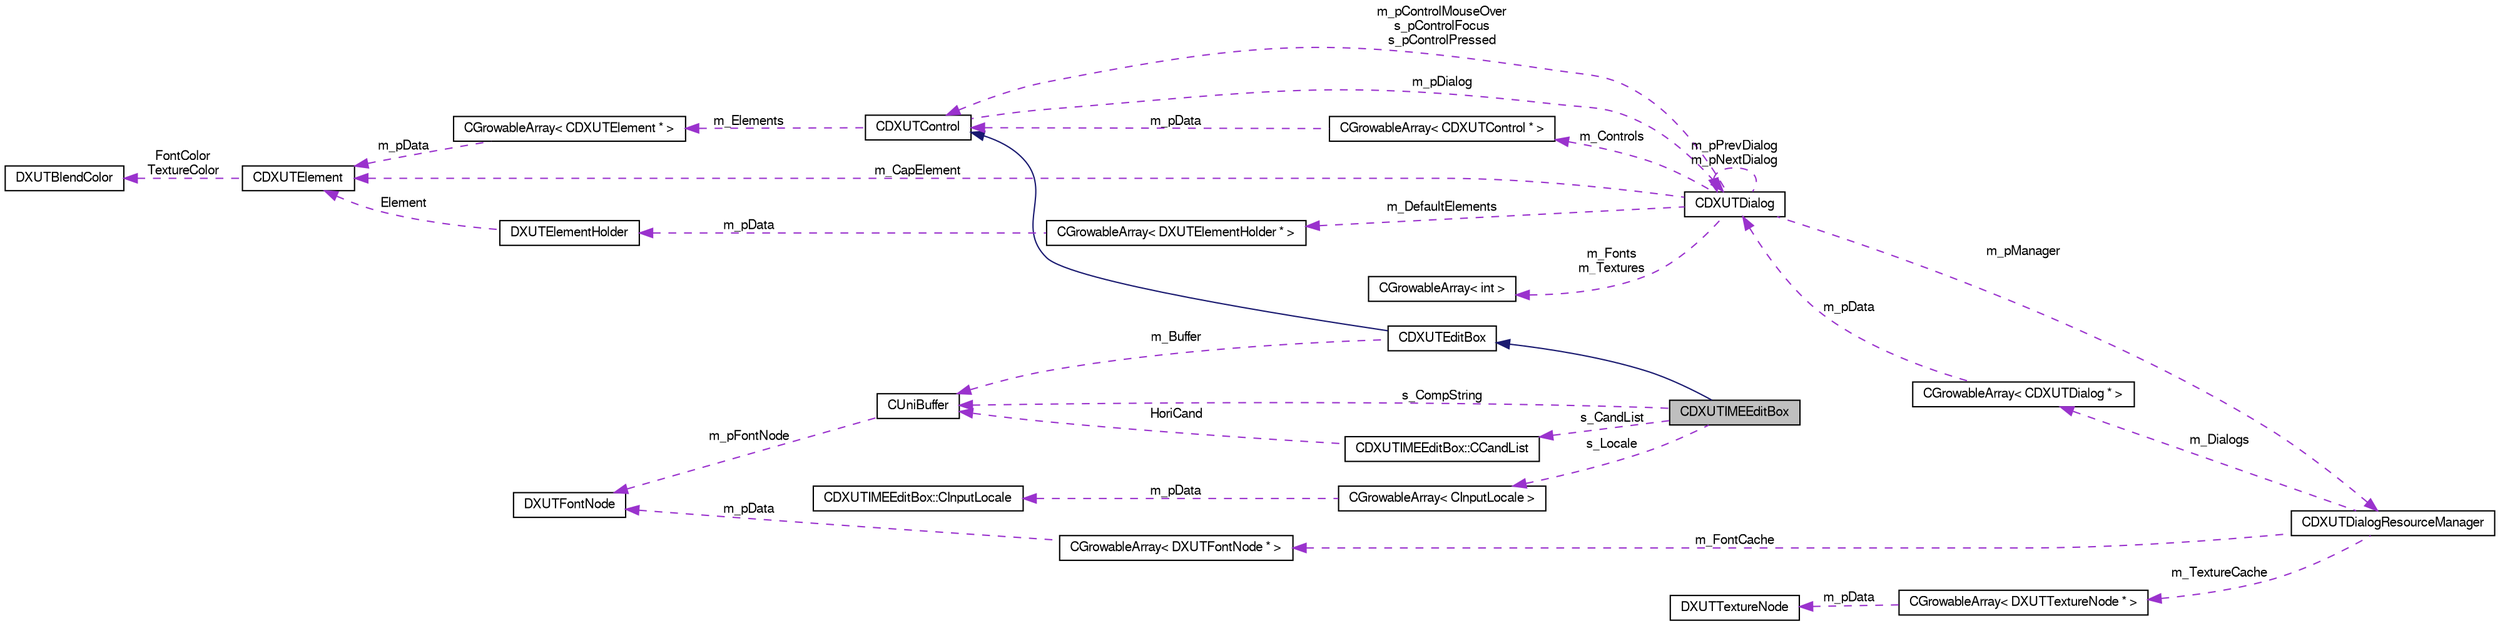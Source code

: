 digraph G
{
  edge [fontname="FreeSans",fontsize="10",labelfontname="FreeSans",labelfontsize="10"];
  node [fontname="FreeSans",fontsize="10",shape=record];
  rankdir=LR;
  Node1 [label="CDXUTIMEEditBox",height=0.2,width=0.4,color="black", fillcolor="grey75", style="filled" fontcolor="black"];
  Node2 -> Node1 [dir=back,color="midnightblue",fontsize="10",style="solid",fontname="FreeSans"];
  Node2 [label="CDXUTEditBox",height=0.2,width=0.4,color="black", fillcolor="white", style="filled",URL="$class_c_d_x_u_t_edit_box.html"];
  Node3 -> Node2 [dir=back,color="midnightblue",fontsize="10",style="solid",fontname="FreeSans"];
  Node3 [label="CDXUTControl",height=0.2,width=0.4,color="black", fillcolor="white", style="filled",URL="$class_c_d_x_u_t_control.html"];
  Node4 -> Node3 [dir=back,color="darkorchid3",fontsize="10",style="dashed",label="m_Elements",fontname="FreeSans"];
  Node4 [label="CGrowableArray\< CDXUTElement * \>",height=0.2,width=0.4,color="black", fillcolor="white", style="filled",URL="$class_c_growable_array.html"];
  Node5 -> Node4 [dir=back,color="darkorchid3",fontsize="10",style="dashed",label="m_pData",fontname="FreeSans"];
  Node5 [label="CDXUTElement",height=0.2,width=0.4,color="black", fillcolor="white", style="filled",URL="$class_c_d_x_u_t_element.html"];
  Node6 -> Node5 [dir=back,color="darkorchid3",fontsize="10",style="dashed",label="FontColor\nTextureColor",fontname="FreeSans"];
  Node6 [label="DXUTBlendColor",height=0.2,width=0.4,color="black", fillcolor="white", style="filled",URL="$struct_d_x_u_t_blend_color.html"];
  Node7 -> Node3 [dir=back,color="darkorchid3",fontsize="10",style="dashed",label="m_pDialog",fontname="FreeSans"];
  Node7 [label="CDXUTDialog",height=0.2,width=0.4,color="black", fillcolor="white", style="filled",URL="$class_c_d_x_u_t_dialog.html"];
  Node8 -> Node7 [dir=back,color="darkorchid3",fontsize="10",style="dashed",label="m_Fonts\nm_Textures",fontname="FreeSans"];
  Node8 [label="CGrowableArray\< int \>",height=0.2,width=0.4,color="black", fillcolor="white", style="filled",URL="$class_c_growable_array.html"];
  Node9 -> Node7 [dir=back,color="darkorchid3",fontsize="10",style="dashed",label="m_Controls",fontname="FreeSans"];
  Node9 [label="CGrowableArray\< CDXUTControl * \>",height=0.2,width=0.4,color="black", fillcolor="white", style="filled",URL="$class_c_growable_array.html"];
  Node3 -> Node9 [dir=back,color="darkorchid3",fontsize="10",style="dashed",label="m_pData",fontname="FreeSans"];
  Node3 -> Node7 [dir=back,color="darkorchid3",fontsize="10",style="dashed",label="m_pControlMouseOver\ns_pControlFocus\ns_pControlPressed",fontname="FreeSans"];
  Node10 -> Node7 [dir=back,color="darkorchid3",fontsize="10",style="dashed",label="m_pManager",fontname="FreeSans"];
  Node10 [label="CDXUTDialogResourceManager",height=0.2,width=0.4,color="black", fillcolor="white", style="filled",URL="$class_c_d_x_u_t_dialog_resource_manager.html"];
  Node11 -> Node10 [dir=back,color="darkorchid3",fontsize="10",style="dashed",label="m_Dialogs",fontname="FreeSans"];
  Node11 [label="CGrowableArray\< CDXUTDialog * \>",height=0.2,width=0.4,color="black", fillcolor="white", style="filled",URL="$class_c_growable_array.html"];
  Node7 -> Node11 [dir=back,color="darkorchid3",fontsize="10",style="dashed",label="m_pData",fontname="FreeSans"];
  Node12 -> Node10 [dir=back,color="darkorchid3",fontsize="10",style="dashed",label="m_FontCache",fontname="FreeSans"];
  Node12 [label="CGrowableArray\< DXUTFontNode * \>",height=0.2,width=0.4,color="black", fillcolor="white", style="filled",URL="$class_c_growable_array.html"];
  Node13 -> Node12 [dir=back,color="darkorchid3",fontsize="10",style="dashed",label="m_pData",fontname="FreeSans"];
  Node13 [label="DXUTFontNode",height=0.2,width=0.4,color="black", fillcolor="white", style="filled",URL="$struct_d_x_u_t_font_node.html"];
  Node14 -> Node10 [dir=back,color="darkorchid3",fontsize="10",style="dashed",label="m_TextureCache",fontname="FreeSans"];
  Node14 [label="CGrowableArray\< DXUTTextureNode * \>",height=0.2,width=0.4,color="black", fillcolor="white", style="filled",URL="$class_c_growable_array.html"];
  Node15 -> Node14 [dir=back,color="darkorchid3",fontsize="10",style="dashed",label="m_pData",fontname="FreeSans"];
  Node15 [label="DXUTTextureNode",height=0.2,width=0.4,color="black", fillcolor="white", style="filled",URL="$struct_d_x_u_t_texture_node.html"];
  Node7 -> Node7 [dir=back,color="darkorchid3",fontsize="10",style="dashed",label="m_pPrevDialog\nm_pNextDialog",fontname="FreeSans"];
  Node5 -> Node7 [dir=back,color="darkorchid3",fontsize="10",style="dashed",label="m_CapElement",fontname="FreeSans"];
  Node16 -> Node7 [dir=back,color="darkorchid3",fontsize="10",style="dashed",label="m_DefaultElements",fontname="FreeSans"];
  Node16 [label="CGrowableArray\< DXUTElementHolder * \>",height=0.2,width=0.4,color="black", fillcolor="white", style="filled",URL="$class_c_growable_array.html"];
  Node17 -> Node16 [dir=back,color="darkorchid3",fontsize="10",style="dashed",label="m_pData",fontname="FreeSans"];
  Node17 [label="DXUTElementHolder",height=0.2,width=0.4,color="black", fillcolor="white", style="filled",URL="$struct_d_x_u_t_element_holder.html"];
  Node5 -> Node17 [dir=back,color="darkorchid3",fontsize="10",style="dashed",label="Element",fontname="FreeSans"];
  Node18 -> Node2 [dir=back,color="darkorchid3",fontsize="10",style="dashed",label="m_Buffer",fontname="FreeSans"];
  Node18 [label="CUniBuffer",height=0.2,width=0.4,color="black", fillcolor="white", style="filled",URL="$class_c_uni_buffer.html"];
  Node13 -> Node18 [dir=back,color="darkorchid3",fontsize="10",style="dashed",label="m_pFontNode",fontname="FreeSans"];
  Node19 -> Node1 [dir=back,color="darkorchid3",fontsize="10",style="dashed",label="s_CandList",fontname="FreeSans"];
  Node19 [label="CDXUTIMEEditBox::CCandList",height=0.2,width=0.4,color="black", fillcolor="white", style="filled",URL="$struct_c_d_x_u_t_i_m_e_edit_box_1_1_c_cand_list.html"];
  Node18 -> Node19 [dir=back,color="darkorchid3",fontsize="10",style="dashed",label="HoriCand",fontname="FreeSans"];
  Node18 -> Node1 [dir=back,color="darkorchid3",fontsize="10",style="dashed",label="s_CompString",fontname="FreeSans"];
  Node20 -> Node1 [dir=back,color="darkorchid3",fontsize="10",style="dashed",label="s_Locale",fontname="FreeSans"];
  Node20 [label="CGrowableArray\< CInputLocale \>",height=0.2,width=0.4,color="black", fillcolor="white", style="filled",URL="$class_c_growable_array.html"];
  Node21 -> Node20 [dir=back,color="darkorchid3",fontsize="10",style="dashed",label="m_pData",fontname="FreeSans"];
  Node21 [label="CDXUTIMEEditBox::CInputLocale",height=0.2,width=0.4,color="black", fillcolor="white", style="filled",URL="$struct_c_d_x_u_t_i_m_e_edit_box_1_1_c_input_locale.html"];
}
